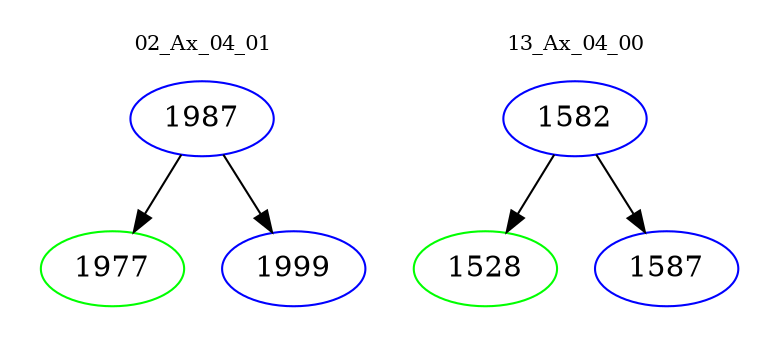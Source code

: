 digraph{
subgraph cluster_0 {
color = white
label = "02_Ax_04_01";
fontsize=10;
T0_1987 [label="1987", color="blue"]
T0_1987 -> T0_1977 [color="black"]
T0_1977 [label="1977", color="green"]
T0_1987 -> T0_1999 [color="black"]
T0_1999 [label="1999", color="blue"]
}
subgraph cluster_1 {
color = white
label = "13_Ax_04_00";
fontsize=10;
T1_1582 [label="1582", color="blue"]
T1_1582 -> T1_1528 [color="black"]
T1_1528 [label="1528", color="green"]
T1_1582 -> T1_1587 [color="black"]
T1_1587 [label="1587", color="blue"]
}
}
